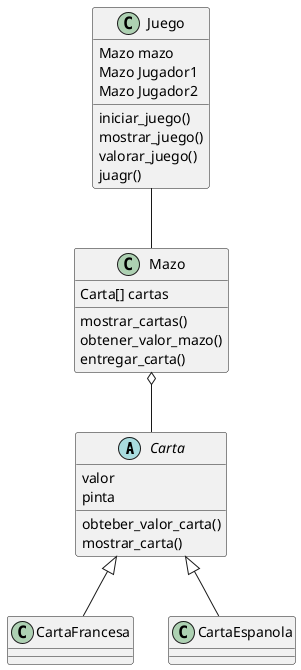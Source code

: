 @startuml


abstract Carta

Carta <|-- CartaFrancesa
Carta <|-- CartaEspanola

Mazo o-- Carta
Juego -- Mazo

Juego : iniciar_juego()
Juego : mostrar_juego()
Juego : valorar_juego()
Juego : juagr()
Juego : Mazo mazo
Juego : Mazo Jugador1
Juego : Mazo Jugador2

Carta : valor
Carta : pinta
Carta : obteber_valor_carta()
Carta : mostrar_carta()

Mazo : Carta[] cartas
Mazo : mostrar_cartas()
Mazo : obtener_valor_mazo()
Mazo : entregar_carta()

@enduml